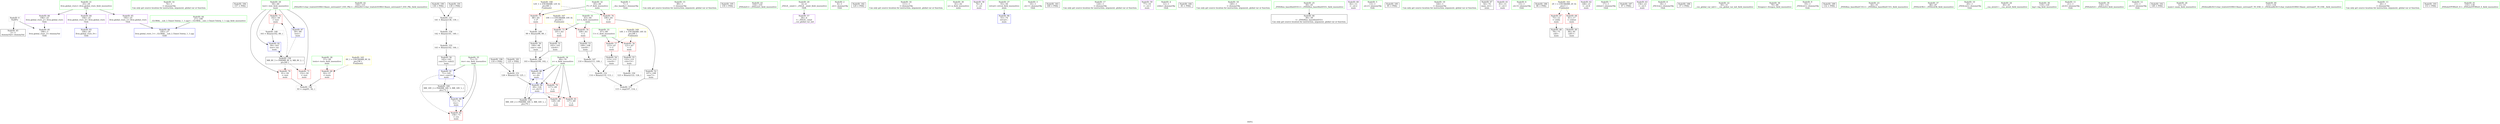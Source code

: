 digraph "SVFG" {
	label="SVFG";

	Node0x560c74e68e20 [shape=record,color=grey,label="{NodeID: 0\nNullPtr}"];
	Node0x560c74e68e20 -> Node0x560c74e7cec0[style=solid];
	Node0x560c74e68e20 -> Node0x560c74e800b0[style=solid];
	Node0x560c74e7b2c0 [shape=record,color=green,label="{NodeID: 14\n74\<--1\n\<--dummyObj\nCan only get source location for instruction, argument, global var or function.}"];
	Node0x560c74e91fb0 [shape=record,color=black,label="{NodeID: 194\n157 = PHI()\n}"];
	Node0x560c74e7bf40 [shape=record,color=green,label="{NodeID: 28\n57\<--58\ntests\<--tests_field_insensitive\nmain\n}"];
	Node0x560c74e7bf40 -> Node0x560c74e7f350[style=solid];
	Node0x560c74e7cbc0 [shape=record,color=green,label="{NodeID: 42\n150\<--151\n_ZStlsISt11char_traitsIcEERSt13basic_ostreamIcT_ES5_PKc\<--_ZStlsISt11char_traitsIcEERSt13basic_ostreamIcT_ES5_PKc_field_insensitive\n}"];
	Node0x560c74e7e830 [shape=record,color=black,label="{NodeID: 56\n145\<--143\nconv23\<--sub22\nmain\n}"];
	Node0x560c74e7e830 -> Node0x560c74e805c0[style=solid];
	Node0x560c74e84900 [shape=record,color=grey,label="{NodeID: 153\n141 = Binary(138, 139, )\n}"];
	Node0x560c74e84900 -> Node0x560c74e84a80[style=solid];
	Node0x560c74e7f420 [shape=record,color=red,label="{NodeID: 70\n91\<--59\n\<--test\nmain\n}"];
	Node0x560c74e7f420 -> Node0x560c74e84d80[style=solid];
	Node0x560c74e8b320 [shape=record,color=yellow,style=double,label="{NodeID: 167\n10V_1 = ENCHI(MR_10V_0)\npts\{64 \}\nFun[main]}"];
	Node0x560c74e8b320 -> Node0x560c74e7f690[style=dashed];
	Node0x560c74e8b320 -> Node0x560c74e7f760[style=dashed];
	Node0x560c74e7ffb0 [shape=record,color=blue,label="{NodeID: 84\n195\<--27\nllvm.global_ctors_1\<--_GLOBAL__sub_I_Chmel.Tolstiy_1_1.cpp\nGlob }"];
	Node0x560c74e68c80 [shape=record,color=green,label="{NodeID: 1\n7\<--1\n__dso_handle\<--dummyObj\nGlob }"];
	Node0x560c74c938c0 [shape=record,color=black,label="{NodeID: 181\n125 = PHI()\n}"];
	Node0x560c74c938c0 -> Node0x560c74e84600[style=solid];
	Node0x560c74e7b390 [shape=record,color=green,label="{NodeID: 15\n89\<--1\n\<--dummyObj\nCan only get source location for instruction, argument, global var or function.}"];
	Node0x560c74e920b0 [shape=record,color=black,label="{NodeID: 195\n159 = PHI()\n}"];
	Node0x560c74e7c010 [shape=record,color=green,label="{NodeID: 29\n59\<--60\ntest\<--test_field_insensitive\nmain\n}"];
	Node0x560c74e7c010 -> Node0x560c74e7f420[style=solid];
	Node0x560c74e7c010 -> Node0x560c74e7f4f0[style=solid];
	Node0x560c74e7c010 -> Node0x560c74e7f5c0[style=solid];
	Node0x560c74e7c010 -> Node0x560c74e80280[style=solid];
	Node0x560c74e7c010 -> Node0x560c74e80690[style=solid];
	Node0x560c74e7ccc0 [shape=record,color=green,label="{NodeID: 43\n154\<--155\n_ZNSolsEi\<--_ZNSolsEi_field_insensitive\n}"];
	Node0x560c74e7e900 [shape=record,color=purple,label="{NodeID: 57\n36\<--4\n\<--_ZStL8__ioinit\n__cxx_global_var_init\n}"];
	Node0x560c74e84a80 [shape=record,color=grey,label="{NodeID: 154\n142 = Binary(141, 140, )\n}"];
	Node0x560c74e84a80 -> Node0x560c74e84c00[style=solid];
	Node0x560c74e7f4f0 [shape=record,color=red,label="{NodeID: 71\n152\<--59\n\<--test\nmain\n}"];
	Node0x560c74e8b400 [shape=record,color=yellow,style=double,label="{NodeID: 168\n12V_1 = ENCHI(MR_12V_0)\npts\{66 \}\nFun[main]}"];
	Node0x560c74e8b400 -> Node0x560c74e7f830[style=dashed];
	Node0x560c74e8b400 -> Node0x560c74e7f900[style=dashed];
	Node0x560c74e800b0 [shape=record,color=blue, style = dotted,label="{NodeID: 85\n196\<--3\nllvm.global_ctors_2\<--dummyVal\nGlob }"];
	Node0x560c74e68d10 [shape=record,color=green,label="{NodeID: 2\n8\<--1\n.str\<--dummyObj\nGlob }"];
	Node0x560c74e904c0 [shape=record,color=black,label="{NodeID: 182\n129 = PHI()\n}"];
	Node0x560c74e7b460 [shape=record,color=green,label="{NodeID: 16\n111\<--1\n\<--dummyObj\nCan only get source location for instruction, argument, global var or function.}"];
	Node0x560c74e921b0 [shape=record,color=black,label="{NodeID: 196\n118 = PHI()\n}"];
	Node0x560c74e921b0 -> Node0x560c74e84600[style=solid];
	Node0x560c74e7c0e0 [shape=record,color=green,label="{NodeID: 30\n61\<--62\nn\<--n_field_insensitive\nmain\n}"];
	Node0x560c74e7cdc0 [shape=record,color=green,label="{NodeID: 44\n27\<--190\n_GLOBAL__sub_I_Chmel.Tolstiy_1_1.cpp\<--_GLOBAL__sub_I_Chmel.Tolstiy_1_1.cpp_field_insensitive\n}"];
	Node0x560c74e7cdc0 -> Node0x560c74e7ffb0[style=solid];
	Node0x560c74e7e9d0 [shape=record,color=purple,label="{NodeID: 58\n76\<--8\n\<--.str\nmain\n}"];
	Node0x560c74e84c00 [shape=record,color=grey,label="{NodeID: 155\n143 = Binary(142, 144, )\n}"];
	Node0x560c74e84c00 -> Node0x560c74e7e830[style=solid];
	Node0x560c74e7f5c0 [shape=record,color=red,label="{NodeID: 72\n162\<--59\n\<--test\nmain\n}"];
	Node0x560c74e7f5c0 -> Node0x560c74e7df10[style=solid];
	Node0x560c74e8b4e0 [shape=record,color=yellow,style=double,label="{NodeID: 169\n14V_1 = ENCHI(MR_14V_0)\npts\{68 \}\nFun[main]}"];
	Node0x560c74e8b4e0 -> Node0x560c74e7f9d0[style=dashed];
	Node0x560c74e8b4e0 -> Node0x560c74e7faa0[style=dashed];
	Node0x560c74e801b0 [shape=record,color=blue,label="{NodeID: 86\n55\<--74\nretval\<--\nmain\n}"];
	Node0x560c74e7a3e0 [shape=record,color=green,label="{NodeID: 3\n10\<--1\n.str.1\<--dummyObj\nGlob }"];
	Node0x560c74e90fa0 [shape=record,color=black,label="{NodeID: 183\n160 = PHI()\n}"];
	Node0x560c74e7b530 [shape=record,color=green,label="{NodeID: 17\n124\<--1\n\<--dummyObj\nCan only get source location for instruction, argument, global var or function.}"];
	Node0x560c74e7c1b0 [shape=record,color=green,label="{NodeID: 31\n63\<--64\nL\<--L_field_insensitive\nmain\n}"];
	Node0x560c74e7c1b0 -> Node0x560c74e7f690[style=solid];
	Node0x560c74e7c1b0 -> Node0x560c74e7f760[style=solid];
	Node0x560c74e7cec0 [shape=record,color=black,label="{NodeID: 45\n2\<--3\ndummyVal\<--dummyVal\n}"];
	Node0x560c74e7eaa0 [shape=record,color=purple,label="{NodeID: 59\n77\<--10\n\<--.str.1\nmain\n}"];
	Node0x560c74e84d80 [shape=record,color=grey,label="{NodeID: 156\n93 = cmp(91, 92, )\n}"];
	Node0x560c74e7f690 [shape=record,color=red,label="{NodeID: 73\n101\<--63\n\<--L\nmain\n}"];
	Node0x560c74e7f690 -> Node0x560c74e7e420[style=solid];
	Node0x560c74e80280 [shape=record,color=blue,label="{NodeID: 87\n59\<--89\ntest\<--\nmain\n}"];
	Node0x560c74e80280 -> Node0x560c74e88c60[style=dashed];
	Node0x560c74e7a470 [shape=record,color=green,label="{NodeID: 4\n12\<--1\nstdin\<--dummyObj\nGlob }"];
	Node0x560c74e91580 [shape=record,color=black,label="{NodeID: 184\n85 = PHI()\n}"];
	Node0x560c74e7b600 [shape=record,color=green,label="{NodeID: 18\n140\<--1\n\<--dummyObj\nCan only get source location for instruction, argument, global var or function.}"];
	Node0x560c74e7c280 [shape=record,color=green,label="{NodeID: 32\n65\<--66\nP\<--P_field_insensitive\nmain\n}"];
	Node0x560c74e7c280 -> Node0x560c74e7f830[style=solid];
	Node0x560c74e7c280 -> Node0x560c74e7f900[style=solid];
	Node0x560c74e7cfc0 [shape=record,color=black,label="{NodeID: 46\n38\<--39\n\<--_ZNSt8ios_base4InitD1Ev\nCan only get source location for instruction, argument, global var or function.}"];
	Node0x560c74e7eb70 [shape=record,color=purple,label="{NodeID: 60\n82\<--13\n\<--.str.2\nmain\n}"];
	Node0x560c74e84f00 [shape=record,color=grey,label="{NodeID: 157\n115 = cmp(107, 114, )\n}"];
	Node0x560c74e7f760 [shape=record,color=red,label="{NodeID: 74\n108\<--63\n\<--L\nmain\n}"];
	Node0x560c74e7f760 -> Node0x560c74e7e5c0[style=solid];
	Node0x560c74e80350 [shape=record,color=blue,label="{NodeID: 88\n69\<--103\nx\<--div\nmain\n}"];
	Node0x560c74e80350 -> Node0x560c74e7fb70[style=dashed];
	Node0x560c74e80350 -> Node0x560c74e804f0[style=dashed];
	Node0x560c74e80350 -> Node0x560c74e89160[style=dashed];
	Node0x560c74e7a500 [shape=record,color=green,label="{NodeID: 5\n13\<--1\n.str.2\<--dummyObj\nGlob }"];
	Node0x560c74e91680 [shape=record,color=black,label="{NodeID: 185\n95 = PHI()\n}"];
	Node0x560c74e7b6d0 [shape=record,color=green,label="{NodeID: 19\n144\<--1\n\<--dummyObj\nCan only get source location for instruction, argument, global var or function.}"];
	Node0x560c74e7c350 [shape=record,color=green,label="{NodeID: 33\n67\<--68\nC\<--C_field_insensitive\nmain\n}"];
	Node0x560c74e7c350 -> Node0x560c74e7f9d0[style=solid];
	Node0x560c74e7c350 -> Node0x560c74e7faa0[style=solid];
	Node0x560c74e7d0c0 [shape=record,color=black,label="{NodeID: 47\n54\<--74\nmain_ret\<--\nmain\n}"];
	Node0x560c74e7ec40 [shape=record,color=purple,label="{NodeID: 61\n83\<--15\n\<--.str.3\nmain\n}"];
	Node0x560c74e88c60 [shape=record,color=black,label="{NodeID: 158\nMR_8V_3 = PHI(MR_8V_4, MR_8V_2, )\npts\{60 \}\n}"];
	Node0x560c74e88c60 -> Node0x560c74e7f420[style=dashed];
	Node0x560c74e88c60 -> Node0x560c74e7f4f0[style=dashed];
	Node0x560c74e88c60 -> Node0x560c74e7f5c0[style=dashed];
	Node0x560c74e88c60 -> Node0x560c74e80690[style=dashed];
	Node0x560c74e7f830 [shape=record,color=red,label="{NodeID: 75\n98\<--65\n\<--P\nmain\n}"];
	Node0x560c74e7f830 -> Node0x560c74e7e090[style=solid];
	Node0x560c74e80420 [shape=record,color=blue,label="{NodeID: 89\n71\<--74\nres\<--\nmain\n}"];
	Node0x560c74e80420 -> Node0x560c74e7fde0[style=dashed];
	Node0x560c74e80420 -> Node0x560c74e805c0[style=dashed];
	Node0x560c74e80420 -> Node0x560c74e89660[style=dashed];
	Node0x560c74e7a590 [shape=record,color=green,label="{NodeID: 6\n15\<--1\n.str.3\<--dummyObj\nGlob }"];
	Node0x560c74e917e0 [shape=record,color=black,label="{NodeID: 186\n96 = PHI()\n}"];
	Node0x560c74e7b7a0 [shape=record,color=green,label="{NodeID: 20\n4\<--6\n_ZStL8__ioinit\<--_ZStL8__ioinit_field_insensitive\nGlob }"];
	Node0x560c74e7b7a0 -> Node0x560c74e7e900[style=solid];
	Node0x560c74e7c420 [shape=record,color=green,label="{NodeID: 34\n69\<--70\nx\<--x_field_insensitive\nmain\n}"];
	Node0x560c74e7c420 -> Node0x560c74e7fb70[style=solid];
	Node0x560c74e7c420 -> Node0x560c74e7fc40[style=solid];
	Node0x560c74e7c420 -> Node0x560c74e7fd10[style=solid];
	Node0x560c74e7c420 -> Node0x560c74e80350[style=solid];
	Node0x560c74e7c420 -> Node0x560c74e804f0[style=solid];
	Node0x560c74e7e1b0 [shape=record,color=black,label="{NodeID: 48\n78\<--75\ncall\<--\nmain\n}"];
	Node0x560c74e7ed10 [shape=record,color=purple,label="{NodeID: 62\n148\<--21\n\<--.str.4\nmain\n}"];
	Node0x560c74e89160 [shape=record,color=black,label="{NodeID: 159\nMR_16V_2 = PHI(MR_16V_5, MR_16V_1, )\npts\{70 \}\n}"];
	Node0x560c74e89160 -> Node0x560c74e80350[style=dashed];
	Node0x560c74e7f900 [shape=record,color=red,label="{NodeID: 76\n106\<--65\n\<--P\nmain\n}"];
	Node0x560c74e7f900 -> Node0x560c74e7e4f0[style=solid];
	Node0x560c74e804f0 [shape=record,color=blue,label="{NodeID: 90\n69\<--126\nx\<--div15\nmain\n}"];
	Node0x560c74e804f0 -> Node0x560c74e7fc40[style=dashed];
	Node0x560c74e804f0 -> Node0x560c74e7fd10[style=dashed];
	Node0x560c74e804f0 -> Node0x560c74e89160[style=dashed];
	Node0x560c74e7add0 [shape=record,color=green,label="{NodeID: 7\n17\<--1\nstdout\<--dummyObj\nGlob }"];
	Node0x560c74e918e0 [shape=record,color=black,label="{NodeID: 187\n97 = PHI()\n}"];
	Node0x560c74e7b870 [shape=record,color=green,label="{NodeID: 21\n25\<--29\nllvm.global_ctors\<--llvm.global_ctors_field_insensitive\nGlob }"];
	Node0x560c74e7b870 -> Node0x560c74e7eeb0[style=solid];
	Node0x560c74e7b870 -> Node0x560c74e7efb0[style=solid];
	Node0x560c74e7b870 -> Node0x560c74e7f0b0[style=solid];
	Node0x560c74e7c4f0 [shape=record,color=green,label="{NodeID: 35\n71\<--72\nres\<--res_field_insensitive\nmain\n}"];
	Node0x560c74e7c4f0 -> Node0x560c74e7fde0[style=solid];
	Node0x560c74e7c4f0 -> Node0x560c74e80420[style=solid];
	Node0x560c74e7c4f0 -> Node0x560c74e805c0[style=solid];
	Node0x560c74e7e280 [shape=record,color=black,label="{NodeID: 49\n84\<--81\ncall1\<--\nmain\n}"];
	Node0x560c74e7dc10 [shape=record,color=grey,label="{NodeID: 146\n103 = Binary(100, 102, )\n}"];
	Node0x560c74e7dc10 -> Node0x560c74e80350[style=solid];
	Node0x560c74e7ede0 [shape=record,color=purple,label="{NodeID: 63\n156\<--23\n\<--.str.5\nmain\n}"];
	Node0x560c74e89660 [shape=record,color=black,label="{NodeID: 160\nMR_18V_2 = PHI(MR_18V_5, MR_18V_1, )\npts\{72 \}\n}"];
	Node0x560c74e89660 -> Node0x560c74e80420[style=dashed];
	Node0x560c74e7f9d0 [shape=record,color=red,label="{NodeID: 77\n112\<--67\n\<--C\nmain\n}"];
	Node0x560c74e7f9d0 -> Node0x560c74e7e690[style=solid];
	Node0x560c74e805c0 [shape=record,color=blue,label="{NodeID: 91\n71\<--145\nres\<--conv23\nmain\n}"];
	Node0x560c74e805c0 -> Node0x560c74e7fde0[style=dashed];
	Node0x560c74e805c0 -> Node0x560c74e89660[style=dashed];
	Node0x560c74e7ae60 [shape=record,color=green,label="{NodeID: 8\n18\<--1\n_ZSt3cin\<--dummyObj\nGlob }"];
	Node0x560c74e919b0 [shape=record,color=black,label="{NodeID: 188\n37 = PHI()\n}"];
	Node0x560c74e7b970 [shape=record,color=green,label="{NodeID: 22\n30\<--31\n__cxx_global_var_init\<--__cxx_global_var_init_field_insensitive\n}"];
	Node0x560c74e7c5c0 [shape=record,color=green,label="{NodeID: 36\n79\<--80\nfreopen\<--freopen_field_insensitive\n}"];
	Node0x560c74e7e350 [shape=record,color=black,label="{NodeID: 50\n100\<--99\nconv\<--sub\nmain\n}"];
	Node0x560c74e7e350 -> Node0x560c74e7dc10[style=solid];
	Node0x560c74e7dd90 [shape=record,color=grey,label="{NodeID: 147\n110 = Binary(111, 109, )\n}"];
	Node0x560c74e7dd90 -> Node0x560c74e84780[style=solid];
	Node0x560c74e7eeb0 [shape=record,color=purple,label="{NodeID: 64\n194\<--25\nllvm.global_ctors_0\<--llvm.global_ctors\nGlob }"];
	Node0x560c74e7eeb0 -> Node0x560c74e7feb0[style=solid];
	Node0x560c74e7faa0 [shape=record,color=red,label="{NodeID: 78\n121\<--67\n\<--C\nmain\n}"];
	Node0x560c74e7faa0 -> Node0x560c74e7e760[style=solid];
	Node0x560c74e80690 [shape=record,color=blue,label="{NodeID: 92\n59\<--163\ntest\<--inc\nmain\n}"];
	Node0x560c74e80690 -> Node0x560c74e88c60[style=dashed];
	Node0x560c74e7aef0 [shape=record,color=green,label="{NodeID: 9\n19\<--1\n_ZSt4cerr\<--dummyObj\nGlob }"];
	Node0x560c74e91a80 [shape=record,color=black,label="{NodeID: 189\n132 = PHI()\n}"];
	Node0x560c74e7ba70 [shape=record,color=green,label="{NodeID: 23\n34\<--35\n_ZNSt8ios_base4InitC1Ev\<--_ZNSt8ios_base4InitC1Ev_field_insensitive\n}"];
	Node0x560c74e7c6c0 [shape=record,color=green,label="{NodeID: 37\n86\<--87\n_ZNSirsERi\<--_ZNSirsERi_field_insensitive\n}"];
	Node0x560c74e7e420 [shape=record,color=black,label="{NodeID: 51\n102\<--101\nconv6\<--\nmain\n}"];
	Node0x560c74e7e420 -> Node0x560c74e7dc10[style=solid];
	Node0x560c74e7df10 [shape=record,color=grey,label="{NodeID: 148\n163 = Binary(162, 89, )\n}"];
	Node0x560c74e7df10 -> Node0x560c74e80690[style=solid];
	Node0x560c74e7efb0 [shape=record,color=purple,label="{NodeID: 65\n195\<--25\nllvm.global_ctors_1\<--llvm.global_ctors\nGlob }"];
	Node0x560c74e7efb0 -> Node0x560c74e7ffb0[style=solid];
	Node0x560c74e7fb70 [shape=record,color=red,label="{NodeID: 79\n117\<--69\n\<--x\nmain\n}"];
	Node0x560c74e7af80 [shape=record,color=green,label="{NodeID: 10\n20\<--1\n_ZSt4cout\<--dummyObj\nGlob }"];
	Node0x560c74e91b80 [shape=record,color=black,label="{NodeID: 190\n138 = PHI()\n}"];
	Node0x560c74e91b80 -> Node0x560c74e84900[style=solid];
	Node0x560c74e7bb70 [shape=record,color=green,label="{NodeID: 24\n40\<--41\n__cxa_atexit\<--__cxa_atexit_field_insensitive\n}"];
	Node0x560c74e7c7c0 [shape=record,color=green,label="{NodeID: 38\n119\<--120\nlog\<--log_field_insensitive\n}"];
	Node0x560c74e7e4f0 [shape=record,color=black,label="{NodeID: 52\n107\<--106\nconv7\<--\nmain\n}"];
	Node0x560c74e7e4f0 -> Node0x560c74e84f00[style=solid];
	Node0x560c74e7e090 [shape=record,color=grey,label="{NodeID: 149\n99 = Binary(98, 89, )\n}"];
	Node0x560c74e7e090 -> Node0x560c74e7e350[style=solid];
	Node0x560c74e7f0b0 [shape=record,color=purple,label="{NodeID: 66\n196\<--25\nllvm.global_ctors_2\<--llvm.global_ctors\nGlob }"];
	Node0x560c74e7f0b0 -> Node0x560c74e800b0[style=solid];
	Node0x560c74e8a560 [shape=record,color=yellow,style=double,label="{NodeID: 163\n2V_1 = ENCHI(MR_2V_0)\npts\{1 \}\nFun[main]}"];
	Node0x560c74e8a560 -> Node0x560c74e7f1b0[style=dashed];
	Node0x560c74e8a560 -> Node0x560c74e7f280[style=dashed];
	Node0x560c74e7fc40 [shape=record,color=red,label="{NodeID: 80\n128\<--69\n\<--x\nmain\n}"];
	Node0x560c74e7b050 [shape=record,color=green,label="{NodeID: 11\n21\<--1\n.str.4\<--dummyObj\nGlob }"];
	Node0x560c74e91ce0 [shape=record,color=black,label="{NodeID: 191\n139 = PHI()\n}"];
	Node0x560c74e91ce0 -> Node0x560c74e84900[style=solid];
	Node0x560c74e7bc70 [shape=record,color=green,label="{NodeID: 25\n39\<--45\n_ZNSt8ios_base4InitD1Ev\<--_ZNSt8ios_base4InitD1Ev_field_insensitive\n}"];
	Node0x560c74e7bc70 -> Node0x560c74e7cfc0[style=solid];
	Node0x560c74e7c8c0 [shape=record,color=green,label="{NodeID: 39\n130\<--131\n_ZNSolsEd\<--_ZNSolsEd_field_insensitive\n}"];
	Node0x560c74e7e5c0 [shape=record,color=black,label="{NodeID: 53\n109\<--108\nconv8\<--\nmain\n}"];
	Node0x560c74e7e5c0 -> Node0x560c74e7dd90[style=solid];
	Node0x560c74e84480 [shape=record,color=grey,label="{NodeID: 150\n123 = Binary(122, 124, )\n}"];
	Node0x560c74e7f1b0 [shape=record,color=red,label="{NodeID: 67\n75\<--12\n\<--stdin\nmain\n}"];
	Node0x560c74e7f1b0 -> Node0x560c74e7e1b0[style=solid];
	Node0x560c74e7fd10 [shape=record,color=red,label="{NodeID: 81\n137\<--69\n\<--x\nmain\n}"];
	Node0x560c74e7b120 [shape=record,color=green,label="{NodeID: 12\n23\<--1\n.str.5\<--dummyObj\nGlob }"];
	Node0x560c74e91db0 [shape=record,color=black,label="{NodeID: 192\n149 = PHI()\n}"];
	Node0x560c74e7bd70 [shape=record,color=green,label="{NodeID: 26\n52\<--53\nmain\<--main_field_insensitive\n}"];
	Node0x560c74e7c9c0 [shape=record,color=green,label="{NodeID: 40\n133\<--134\n_ZSt4endlIcSt11char_traitsIcEERSt13basic_ostreamIT_T0_ES6_\<--_ZSt4endlIcSt11char_traitsIcEERSt13basic_ostreamIT_T0_ES6__field_insensitive\n}"];
	Node0x560c74e7e690 [shape=record,color=black,label="{NodeID: 54\n113\<--112\nconv9\<--\nmain\n}"];
	Node0x560c74e7e690 -> Node0x560c74e84780[style=solid];
	Node0x560c74e84600 [shape=record,color=grey,label="{NodeID: 151\n126 = Binary(118, 125, )\n}"];
	Node0x560c74e84600 -> Node0x560c74e804f0[style=solid];
	Node0x560c74e7f280 [shape=record,color=red,label="{NodeID: 68\n81\<--17\n\<--stdout\nmain\n}"];
	Node0x560c74e7f280 -> Node0x560c74e7e280[style=solid];
	Node0x560c74e8b160 [shape=record,color=yellow,style=double,label="{NodeID: 165\n6V_1 = ENCHI(MR_6V_0)\npts\{58 \}\nFun[main]}"];
	Node0x560c74e8b160 -> Node0x560c74e7f350[style=dashed];
	Node0x560c74e7fde0 [shape=record,color=red,label="{NodeID: 82\n158\<--71\n\<--res\nmain\n}"];
	Node0x560c74e7b1f0 [shape=record,color=green,label="{NodeID: 13\n26\<--1\n\<--dummyObj\nCan only get source location for instruction, argument, global var or function.}"];
	Node0x560c74e91eb0 [shape=record,color=black,label="{NodeID: 193\n153 = PHI()\n}"];
	Node0x560c74e7be70 [shape=record,color=green,label="{NodeID: 27\n55\<--56\nretval\<--retval_field_insensitive\nmain\n}"];
	Node0x560c74e7be70 -> Node0x560c74e801b0[style=solid];
	Node0x560c74e7cac0 [shape=record,color=green,label="{NodeID: 41\n135\<--136\n_ZNSolsEPFRSoS_E\<--_ZNSolsEPFRSoS_E_field_insensitive\n}"];
	Node0x560c74e7e760 [shape=record,color=black,label="{NodeID: 55\n122\<--121\nconv13\<--\nmain\n}"];
	Node0x560c74e7e760 -> Node0x560c74e84480[style=solid];
	Node0x560c74e84780 [shape=record,color=grey,label="{NodeID: 152\n114 = Binary(110, 113, )\n}"];
	Node0x560c74e84780 -> Node0x560c74e84f00[style=solid];
	Node0x560c74e7f350 [shape=record,color=red,label="{NodeID: 69\n92\<--57\n\<--tests\nmain\n}"];
	Node0x560c74e7f350 -> Node0x560c74e84d80[style=solid];
	Node0x560c74e7feb0 [shape=record,color=blue,label="{NodeID: 83\n194\<--26\nllvm.global_ctors_0\<--\nGlob }"];
}
